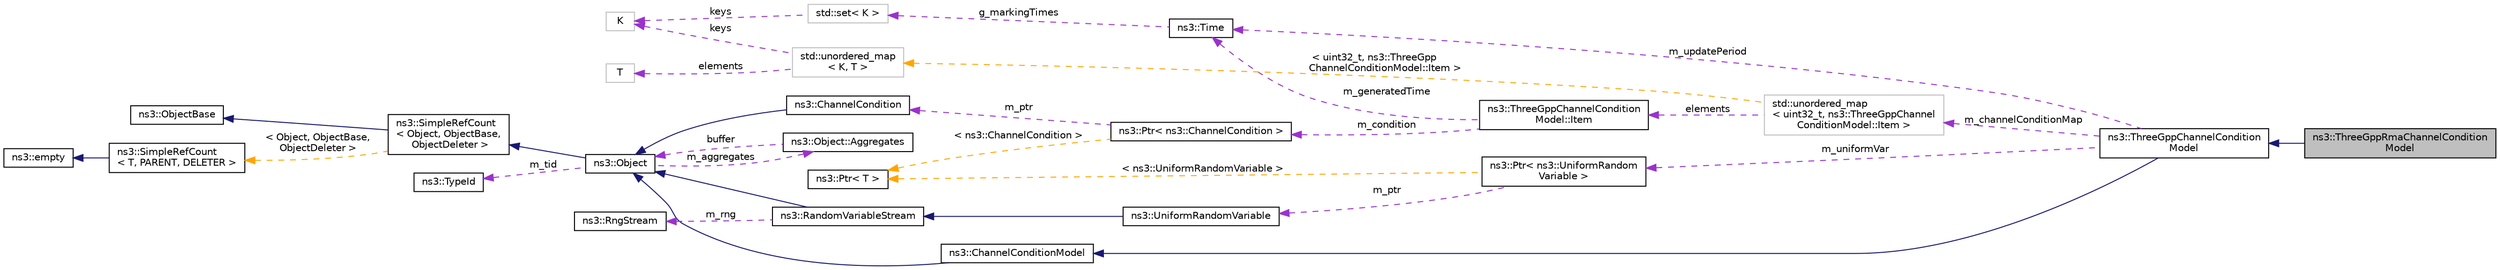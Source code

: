 digraph "ns3::ThreeGppRmaChannelConditionModel"
{
 // LATEX_PDF_SIZE
  edge [fontname="Helvetica",fontsize="10",labelfontname="Helvetica",labelfontsize="10"];
  node [fontname="Helvetica",fontsize="10",shape=record];
  rankdir="LR";
  Node1 [label="ns3::ThreeGppRmaChannelCondition\lModel",height=0.2,width=0.4,color="black", fillcolor="grey75", style="filled", fontcolor="black",tooltip="Computes the channel condition for the RMa scenario."];
  Node2 -> Node1 [dir="back",color="midnightblue",fontsize="10",style="solid",fontname="Helvetica"];
  Node2 [label="ns3::ThreeGppChannelCondition\lModel",height=0.2,width=0.4,color="black", fillcolor="white", style="filled",URL="$classns3_1_1_three_gpp_channel_condition_model.html",tooltip="Base class for the 3GPP channel condition models."];
  Node3 -> Node2 [dir="back",color="midnightblue",fontsize="10",style="solid",fontname="Helvetica"];
  Node3 [label="ns3::ChannelConditionModel",height=0.2,width=0.4,color="black", fillcolor="white", style="filled",URL="$classns3_1_1_channel_condition_model.html",tooltip="Models the channel condition."];
  Node4 -> Node3 [dir="back",color="midnightblue",fontsize="10",style="solid",fontname="Helvetica"];
  Node4 [label="ns3::Object",height=0.2,width=0.4,color="black", fillcolor="white", style="filled",URL="$classns3_1_1_object.html",tooltip="A base class which provides memory management and object aggregation."];
  Node5 -> Node4 [dir="back",color="midnightblue",fontsize="10",style="solid",fontname="Helvetica"];
  Node5 [label="ns3::SimpleRefCount\l\< Object, ObjectBase,\l ObjectDeleter \>",height=0.2,width=0.4,color="black", fillcolor="white", style="filled",URL="$classns3_1_1_simple_ref_count.html",tooltip=" "];
  Node6 -> Node5 [dir="back",color="midnightblue",fontsize="10",style="solid",fontname="Helvetica"];
  Node6 [label="ns3::ObjectBase",height=0.2,width=0.4,color="black", fillcolor="white", style="filled",URL="$classns3_1_1_object_base.html",tooltip="Anchor the ns-3 type and attribute system."];
  Node7 -> Node5 [dir="back",color="orange",fontsize="10",style="dashed",label=" \< Object, ObjectBase,\l ObjectDeleter \>" ,fontname="Helvetica"];
  Node7 [label="ns3::SimpleRefCount\l\< T, PARENT, DELETER \>",height=0.2,width=0.4,color="black", fillcolor="white", style="filled",URL="$classns3_1_1_simple_ref_count.html",tooltip="A template-based reference counting class."];
  Node8 -> Node7 [dir="back",color="midnightblue",fontsize="10",style="solid",fontname="Helvetica"];
  Node8 [label="ns3::empty",height=0.2,width=0.4,color="black", fillcolor="white", style="filled",URL="$classns3_1_1empty.html",tooltip="make Callback use a separate empty type"];
  Node9 -> Node4 [dir="back",color="darkorchid3",fontsize="10",style="dashed",label=" m_tid" ,fontname="Helvetica"];
  Node9 [label="ns3::TypeId",height=0.2,width=0.4,color="black", fillcolor="white", style="filled",URL="$classns3_1_1_type_id.html",tooltip="a unique identifier for an interface."];
  Node10 -> Node4 [dir="back",color="darkorchid3",fontsize="10",style="dashed",label=" m_aggregates" ,fontname="Helvetica"];
  Node10 [label="ns3::Object::Aggregates",height=0.2,width=0.4,color="black", fillcolor="white", style="filled",URL="$structns3_1_1_object_1_1_aggregates.html",tooltip="The list of Objects aggregated to this one."];
  Node4 -> Node10 [dir="back",color="darkorchid3",fontsize="10",style="dashed",label=" buffer" ,fontname="Helvetica"];
  Node11 -> Node2 [dir="back",color="darkorchid3",fontsize="10",style="dashed",label=" m_channelConditionMap" ,fontname="Helvetica"];
  Node11 [label="std::unordered_map\l\< uint32_t, ns3::ThreeGppChannel\lConditionModel::Item \>",height=0.2,width=0.4,color="grey75", fillcolor="white", style="filled",tooltip=" "];
  Node12 -> Node11 [dir="back",color="darkorchid3",fontsize="10",style="dashed",label=" elements" ,fontname="Helvetica"];
  Node12 [label="ns3::ThreeGppChannelCondition\lModel::Item",height=0.2,width=0.4,color="black", fillcolor="white", style="filled",URL="$structns3_1_1_three_gpp_channel_condition_model_1_1_item.html",tooltip="Struct to store the channel condition in the m_channelConditionMap."];
  Node13 -> Node12 [dir="back",color="darkorchid3",fontsize="10",style="dashed",label=" m_generatedTime" ,fontname="Helvetica"];
  Node13 [label="ns3::Time",height=0.2,width=0.4,color="black", fillcolor="white", style="filled",URL="$classns3_1_1_time.html",tooltip="Simulation virtual time values and global simulation resolution."];
  Node14 -> Node13 [dir="back",color="darkorchid3",fontsize="10",style="dashed",label=" g_markingTimes" ,fontname="Helvetica"];
  Node14 [label="std::set\< K \>",height=0.2,width=0.4,color="grey75", fillcolor="white", style="filled",tooltip=" "];
  Node15 -> Node14 [dir="back",color="darkorchid3",fontsize="10",style="dashed",label=" keys" ,fontname="Helvetica"];
  Node15 [label="K",height=0.2,width=0.4,color="grey75", fillcolor="white", style="filled",tooltip=" "];
  Node16 -> Node12 [dir="back",color="darkorchid3",fontsize="10",style="dashed",label=" m_condition" ,fontname="Helvetica"];
  Node16 [label="ns3::Ptr\< ns3::ChannelCondition \>",height=0.2,width=0.4,color="black", fillcolor="white", style="filled",URL="$classns3_1_1_ptr.html",tooltip=" "];
  Node17 -> Node16 [dir="back",color="darkorchid3",fontsize="10",style="dashed",label=" m_ptr" ,fontname="Helvetica"];
  Node17 [label="ns3::ChannelCondition",height=0.2,width=0.4,color="black", fillcolor="white", style="filled",URL="$classns3_1_1_channel_condition.html",tooltip="Carries information about the LOS/NLOS channel state."];
  Node4 -> Node17 [dir="back",color="midnightblue",fontsize="10",style="solid",fontname="Helvetica"];
  Node18 -> Node16 [dir="back",color="orange",fontsize="10",style="dashed",label=" \< ns3::ChannelCondition \>" ,fontname="Helvetica"];
  Node18 [label="ns3::Ptr\< T \>",height=0.2,width=0.4,color="black", fillcolor="white", style="filled",URL="$classns3_1_1_ptr.html",tooltip="Smart pointer class similar to boost::intrusive_ptr."];
  Node19 -> Node11 [dir="back",color="orange",fontsize="10",style="dashed",label=" \< uint32_t, ns3::ThreeGpp\lChannelConditionModel::Item \>" ,fontname="Helvetica"];
  Node19 [label="std::unordered_map\l\< K, T \>",height=0.2,width=0.4,color="grey75", fillcolor="white", style="filled",tooltip=" "];
  Node15 -> Node19 [dir="back",color="darkorchid3",fontsize="10",style="dashed",label=" keys" ,fontname="Helvetica"];
  Node20 -> Node19 [dir="back",color="darkorchid3",fontsize="10",style="dashed",label=" elements" ,fontname="Helvetica"];
  Node20 [label="T",height=0.2,width=0.4,color="grey75", fillcolor="white", style="filled",tooltip=" "];
  Node13 -> Node2 [dir="back",color="darkorchid3",fontsize="10",style="dashed",label=" m_updatePeriod" ,fontname="Helvetica"];
  Node21 -> Node2 [dir="back",color="darkorchid3",fontsize="10",style="dashed",label=" m_uniformVar" ,fontname="Helvetica"];
  Node21 [label="ns3::Ptr\< ns3::UniformRandom\lVariable \>",height=0.2,width=0.4,color="black", fillcolor="white", style="filled",URL="$classns3_1_1_ptr.html",tooltip=" "];
  Node22 -> Node21 [dir="back",color="darkorchid3",fontsize="10",style="dashed",label=" m_ptr" ,fontname="Helvetica"];
  Node22 [label="ns3::UniformRandomVariable",height=0.2,width=0.4,color="black", fillcolor="white", style="filled",URL="$classns3_1_1_uniform_random_variable.html",tooltip="The uniform distribution Random Number Generator (RNG)."];
  Node23 -> Node22 [dir="back",color="midnightblue",fontsize="10",style="solid",fontname="Helvetica"];
  Node23 [label="ns3::RandomVariableStream",height=0.2,width=0.4,color="black", fillcolor="white", style="filled",URL="$classns3_1_1_random_variable_stream.html",tooltip="The basic uniform Random Number Generator (RNG)."];
  Node4 -> Node23 [dir="back",color="midnightblue",fontsize="10",style="solid",fontname="Helvetica"];
  Node24 -> Node23 [dir="back",color="darkorchid3",fontsize="10",style="dashed",label=" m_rng" ,fontname="Helvetica"];
  Node24 [label="ns3::RngStream",height=0.2,width=0.4,color="black", fillcolor="white", style="filled",URL="$classns3_1_1_rng_stream.html",tooltip="Combined Multiple-Recursive Generator MRG32k3a."];
  Node18 -> Node21 [dir="back",color="orange",fontsize="10",style="dashed",label=" \< ns3::UniformRandomVariable \>" ,fontname="Helvetica"];
}
